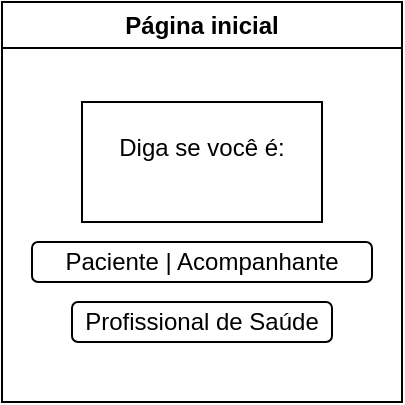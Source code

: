 <mxfile version="27.0.8">
  <diagram name="Página-1" id="c1VQv5RdatIqNGVh8r7D">
    <mxGraphModel dx="872" dy="465" grid="1" gridSize="10" guides="1" tooltips="1" connect="1" arrows="1" fold="1" page="1" pageScale="1" pageWidth="827" pageHeight="1169" math="0" shadow="0">
      <root>
        <mxCell id="0" />
        <mxCell id="1" parent="0" />
        <mxCell id="oFndtIzryKz3qIAFKL_W-1" value="Página inicial" style="swimlane;whiteSpace=wrap;html=1;" vertex="1" parent="1">
          <mxGeometry x="110" y="140" width="200" height="200" as="geometry" />
        </mxCell>
        <mxCell id="oFndtIzryKz3qIAFKL_W-2" value="Diga se você é:&lt;div&gt;&lt;br&gt;&lt;/div&gt;" style="rounded=0;whiteSpace=wrap;html=1;" vertex="1" parent="oFndtIzryKz3qIAFKL_W-1">
          <mxGeometry x="40" y="50" width="120" height="60" as="geometry" />
        </mxCell>
        <mxCell id="oFndtIzryKz3qIAFKL_W-3" value="Paciente | Acompanhante" style="rounded=1;whiteSpace=wrap;html=1;" vertex="1" parent="oFndtIzryKz3qIAFKL_W-1">
          <mxGeometry x="15" y="120" width="170" height="20" as="geometry" />
        </mxCell>
        <mxCell id="oFndtIzryKz3qIAFKL_W-4" value="Profissional de Saúde" style="rounded=1;whiteSpace=wrap;html=1;" vertex="1" parent="oFndtIzryKz3qIAFKL_W-1">
          <mxGeometry x="35" y="150" width="130" height="20" as="geometry" />
        </mxCell>
      </root>
    </mxGraphModel>
  </diagram>
</mxfile>

